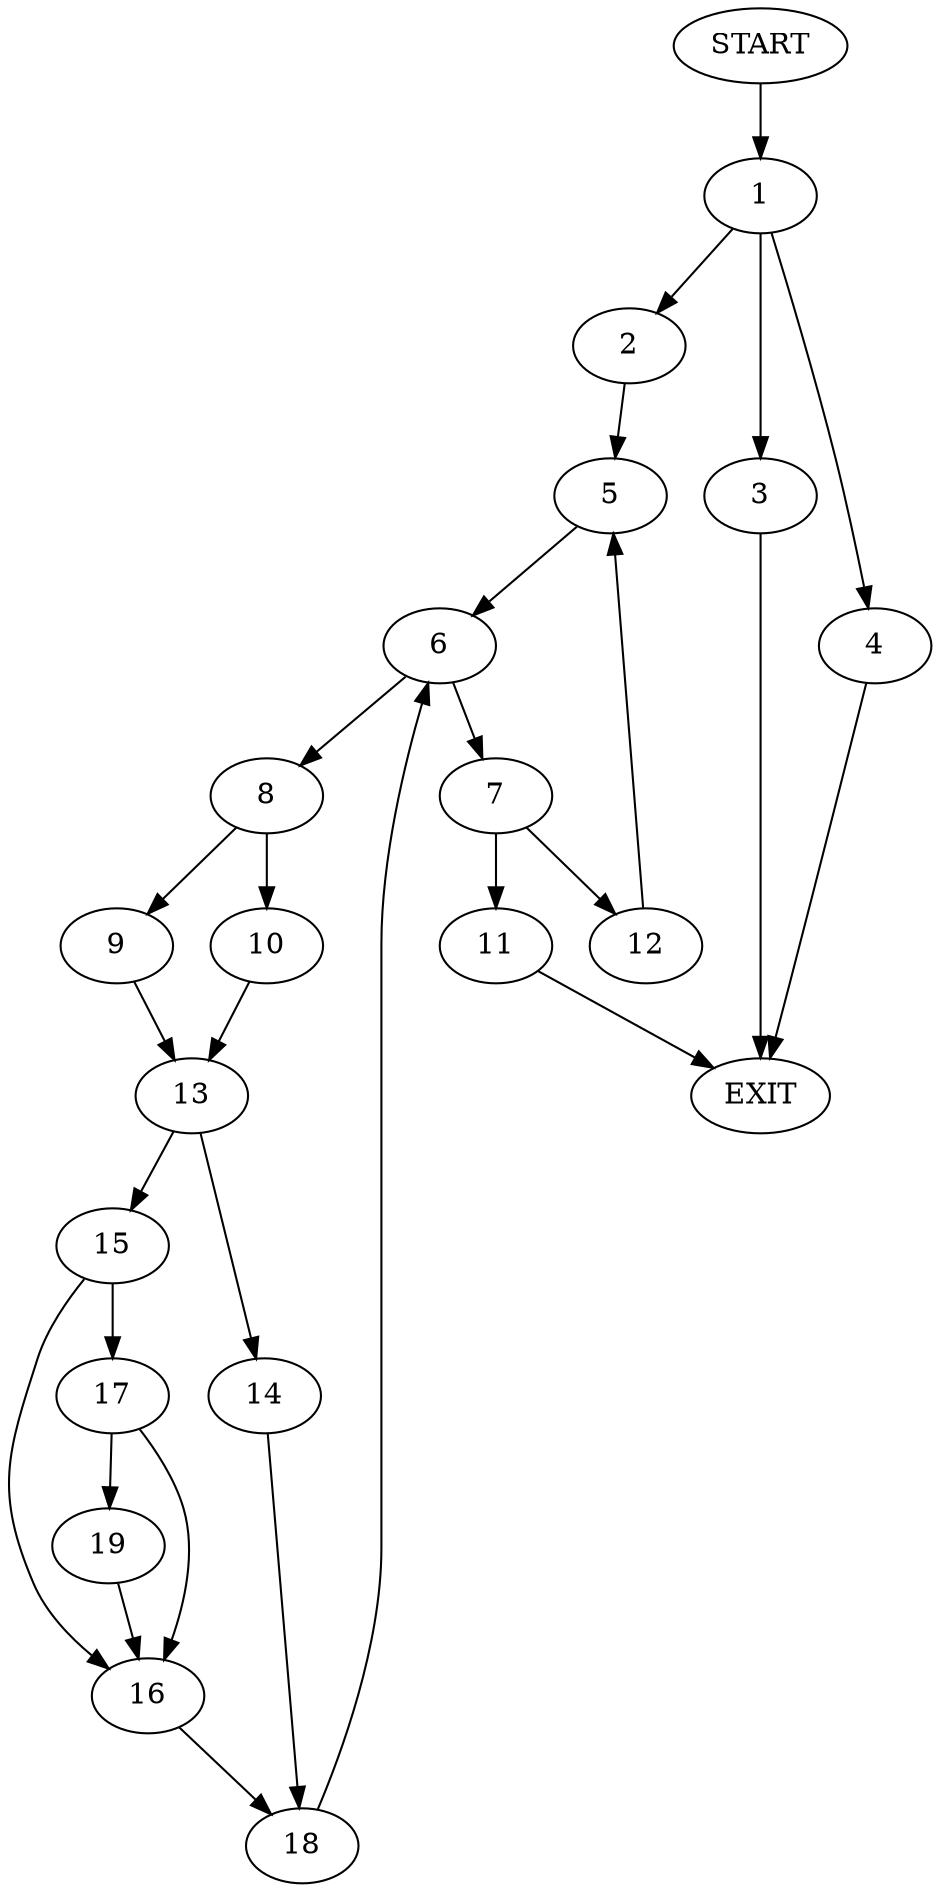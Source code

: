 digraph {
0 [label="START"]
20 [label="EXIT"]
0 -> 1
1 -> 2
1 -> 3
1 -> 4
2 -> 5
3 -> 20
4 -> 20
5 -> 6
6 -> 7
6 -> 8
8 -> 9
8 -> 10
7 -> 11
7 -> 12
10 -> 13
9 -> 13
13 -> 14
13 -> 15
15 -> 16
15 -> 17
14 -> 18
18 -> 6
16 -> 18
17 -> 16
17 -> 19
19 -> 16
11 -> 20
12 -> 5
}
